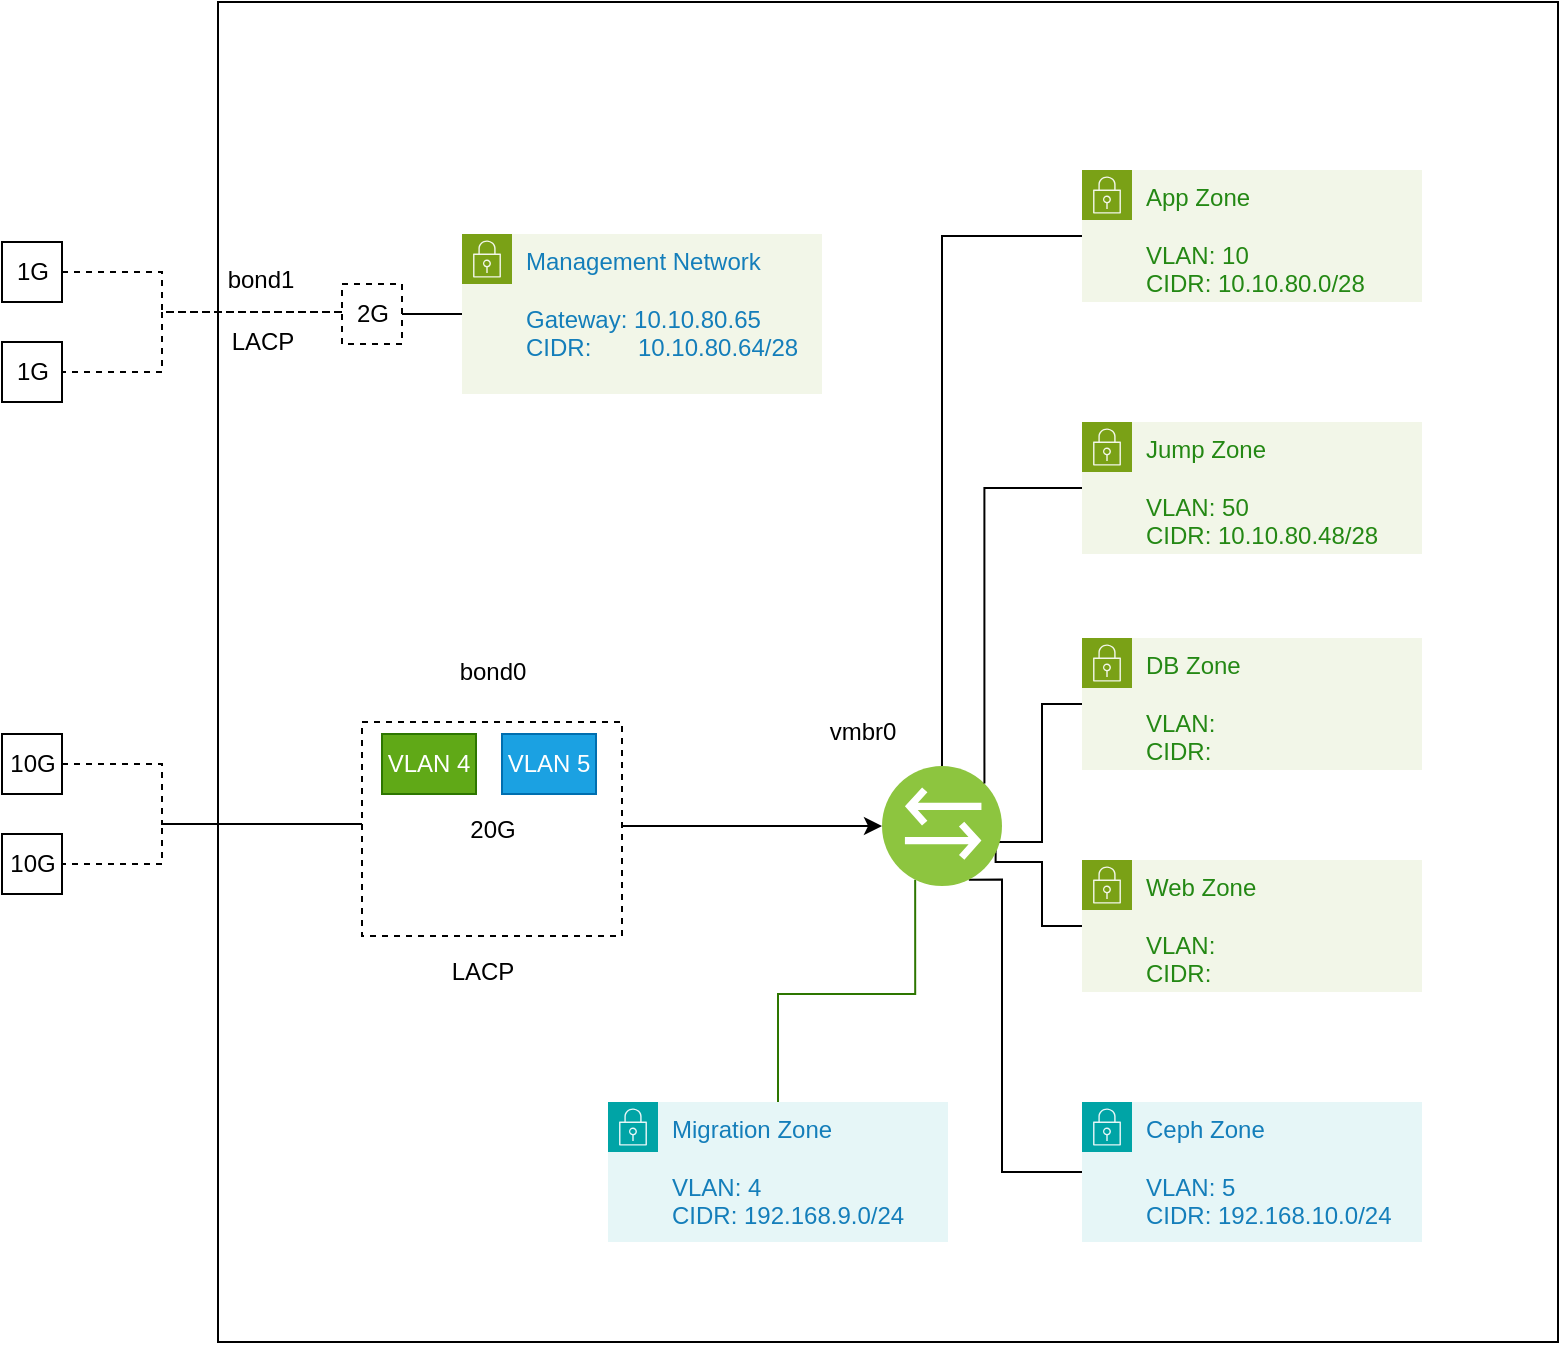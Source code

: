 <mxfile version="24.2.7" type="github">
  <diagram name="Page-1" id="80d4a630-b321-0f5e-ff81-c5a36ef4752d">
    <mxGraphModel dx="1434" dy="1604" grid="1" gridSize="10" guides="1" tooltips="1" connect="1" arrows="1" fold="1" page="1" pageScale="1" pageWidth="1100" pageHeight="850" background="none" math="0" shadow="0">
      <root>
        <mxCell id="0" />
        <mxCell id="1" parent="0" />
        <mxCell id="LD-7RtxD3FYHEbXTmWOS-74" value="" style="group" vertex="1" connectable="0" parent="1">
          <mxGeometry x="90" y="-70" width="778" height="670" as="geometry" />
        </mxCell>
        <mxCell id="LD-7RtxD3FYHEbXTmWOS-67" style="edgeStyle=orthogonalEdgeStyle;rounded=0;orthogonalLoop=1;jettySize=auto;html=1;entryX=1;entryY=0.75;entryDx=0;entryDy=0;endArrow=none;endFill=0;" edge="1" parent="LD-7RtxD3FYHEbXTmWOS-74" source="LD-7RtxD3FYHEbXTmWOS-61" target="LD-7RtxD3FYHEbXTmWOS-56">
          <mxGeometry relative="1" as="geometry">
            <Array as="points">
              <mxPoint x="520" y="462" />
              <mxPoint x="520" y="430" />
              <mxPoint x="497" y="430" />
            </Array>
          </mxGeometry>
        </mxCell>
        <mxCell id="LD-7RtxD3FYHEbXTmWOS-66" style="edgeStyle=orthogonalEdgeStyle;rounded=0;orthogonalLoop=1;jettySize=auto;html=1;entryX=1;entryY=0.75;entryDx=0;entryDy=0;endArrow=none;endFill=0;" edge="1" parent="LD-7RtxD3FYHEbXTmWOS-74" source="LD-7RtxD3FYHEbXTmWOS-60" target="LD-7RtxD3FYHEbXTmWOS-56">
          <mxGeometry relative="1" as="geometry">
            <Array as="points">
              <mxPoint x="520" y="351" />
              <mxPoint x="520" y="420" />
              <mxPoint x="497" y="420" />
            </Array>
          </mxGeometry>
        </mxCell>
        <mxCell id="LD-7RtxD3FYHEbXTmWOS-4" value="" style="whiteSpace=wrap;html=1;fillColor=none;" vertex="1" parent="LD-7RtxD3FYHEbXTmWOS-74">
          <mxGeometry x="108" width="670" height="670" as="geometry" />
        </mxCell>
        <mxCell id="LD-7RtxD3FYHEbXTmWOS-20" style="edgeStyle=orthogonalEdgeStyle;rounded=0;orthogonalLoop=1;jettySize=auto;html=1;entryX=0;entryY=0.5;entryDx=0;entryDy=0;endArrow=none;endFill=0;dashed=1;" edge="1" parent="LD-7RtxD3FYHEbXTmWOS-74" source="LD-7RtxD3FYHEbXTmWOS-11" target="LD-7RtxD3FYHEbXTmWOS-19">
          <mxGeometry relative="1" as="geometry">
            <Array as="points">
              <mxPoint x="80" y="135" />
              <mxPoint x="80" y="155" />
            </Array>
          </mxGeometry>
        </mxCell>
        <mxCell id="LD-7RtxD3FYHEbXTmWOS-11" value="1G" style="html=1;rounded=0;" vertex="1" parent="LD-7RtxD3FYHEbXTmWOS-74">
          <mxGeometry y="120" width="30" height="30" as="geometry" />
        </mxCell>
        <mxCell id="LD-7RtxD3FYHEbXTmWOS-14" value="1G" style="html=1;rounded=0;" vertex="1" parent="LD-7RtxD3FYHEbXTmWOS-74">
          <mxGeometry y="170" width="30" height="30" as="geometry" />
        </mxCell>
        <mxCell id="LD-7RtxD3FYHEbXTmWOS-22" style="edgeStyle=orthogonalEdgeStyle;rounded=0;orthogonalLoop=1;jettySize=auto;html=1;entryX=1;entryY=0.5;entryDx=0;entryDy=0;endArrow=none;endFill=0;dashed=1;" edge="1" parent="LD-7RtxD3FYHEbXTmWOS-74" source="LD-7RtxD3FYHEbXTmWOS-19" target="LD-7RtxD3FYHEbXTmWOS-14">
          <mxGeometry relative="1" as="geometry">
            <Array as="points">
              <mxPoint x="80" y="155" />
              <mxPoint x="80" y="185" />
            </Array>
          </mxGeometry>
        </mxCell>
        <mxCell id="LD-7RtxD3FYHEbXTmWOS-19" value="2G" style="html=1;rounded=0;dashed=1;" vertex="1" parent="LD-7RtxD3FYHEbXTmWOS-74">
          <mxGeometry x="170" y="141" width="30" height="30" as="geometry" />
        </mxCell>
        <mxCell id="LD-7RtxD3FYHEbXTmWOS-33" style="edgeStyle=orthogonalEdgeStyle;rounded=0;orthogonalLoop=1;jettySize=auto;html=1;entryX=0;entryY=0.5;entryDx=0;entryDy=0;endArrow=none;endFill=0;dashed=1;" edge="1" source="LD-7RtxD3FYHEbXTmWOS-34" target="LD-7RtxD3FYHEbXTmWOS-37" parent="LD-7RtxD3FYHEbXTmWOS-74">
          <mxGeometry relative="1" as="geometry">
            <Array as="points">
              <mxPoint x="80" y="381" />
              <mxPoint x="80" y="411" />
            </Array>
          </mxGeometry>
        </mxCell>
        <mxCell id="LD-7RtxD3FYHEbXTmWOS-34" value="10G" style="html=1;rounded=0;" vertex="1" parent="LD-7RtxD3FYHEbXTmWOS-74">
          <mxGeometry y="366" width="30" height="30" as="geometry" />
        </mxCell>
        <mxCell id="LD-7RtxD3FYHEbXTmWOS-35" value="10G" style="html=1;rounded=0;" vertex="1" parent="LD-7RtxD3FYHEbXTmWOS-74">
          <mxGeometry y="416" width="30" height="30" as="geometry" />
        </mxCell>
        <mxCell id="LD-7RtxD3FYHEbXTmWOS-36" style="edgeStyle=orthogonalEdgeStyle;rounded=0;orthogonalLoop=1;jettySize=auto;html=1;entryX=1;entryY=0.5;entryDx=0;entryDy=0;endArrow=none;endFill=0;dashed=1;" edge="1" source="LD-7RtxD3FYHEbXTmWOS-37" target="LD-7RtxD3FYHEbXTmWOS-35" parent="LD-7RtxD3FYHEbXTmWOS-74">
          <mxGeometry relative="1" as="geometry">
            <Array as="points">
              <mxPoint x="80" y="411" />
              <mxPoint x="80" y="431" />
            </Array>
          </mxGeometry>
        </mxCell>
        <mxCell id="LD-7RtxD3FYHEbXTmWOS-57" style="edgeStyle=orthogonalEdgeStyle;rounded=0;orthogonalLoop=1;jettySize=auto;html=1;entryX=0;entryY=0.5;entryDx=0;entryDy=0;" edge="1" parent="LD-7RtxD3FYHEbXTmWOS-74" source="LD-7RtxD3FYHEbXTmWOS-37" target="LD-7RtxD3FYHEbXTmWOS-56">
          <mxGeometry relative="1" as="geometry">
            <Array as="points">
              <mxPoint x="440" y="412" />
            </Array>
          </mxGeometry>
        </mxCell>
        <mxCell id="LD-7RtxD3FYHEbXTmWOS-37" value="20G" style="html=1;rounded=0;dashed=1;" vertex="1" parent="LD-7RtxD3FYHEbXTmWOS-74">
          <mxGeometry x="180" y="360" width="130" height="107" as="geometry" />
        </mxCell>
        <mxCell id="LD-7RtxD3FYHEbXTmWOS-38" value="bond0" style="text;html=1;align=center;verticalAlign=middle;resizable=0;points=[];autosize=1;strokeColor=none;fillColor=none;" vertex="1" parent="LD-7RtxD3FYHEbXTmWOS-74">
          <mxGeometry x="215" y="320" width="60" height="30" as="geometry" />
        </mxCell>
        <mxCell id="LD-7RtxD3FYHEbXTmWOS-39" value="bond1" style="text;html=1;align=center;verticalAlign=middle;resizable=0;points=[];autosize=1;strokeColor=none;fillColor=none;" vertex="1" parent="LD-7RtxD3FYHEbXTmWOS-74">
          <mxGeometry x="99" y="124" width="60" height="30" as="geometry" />
        </mxCell>
        <mxCell id="LD-7RtxD3FYHEbXTmWOS-42" value="LACP" style="text;html=1;align=center;verticalAlign=middle;resizable=0;points=[];autosize=1;strokeColor=none;fillColor=none;" vertex="1" parent="LD-7RtxD3FYHEbXTmWOS-74">
          <mxGeometry x="215" y="470" width="50" height="30" as="geometry" />
        </mxCell>
        <mxCell id="LD-7RtxD3FYHEbXTmWOS-43" value="LACP" style="text;html=1;align=center;verticalAlign=middle;resizable=0;points=[];autosize=1;strokeColor=none;fillColor=none;" vertex="1" parent="LD-7RtxD3FYHEbXTmWOS-74">
          <mxGeometry x="105" y="155" width="50" height="30" as="geometry" />
        </mxCell>
        <mxCell id="LD-7RtxD3FYHEbXTmWOS-50" style="edgeStyle=orthogonalEdgeStyle;rounded=0;orthogonalLoop=1;jettySize=auto;html=1;entryX=1;entryY=0.5;entryDx=0;entryDy=0;endArrow=none;endFill=0;" edge="1" parent="LD-7RtxD3FYHEbXTmWOS-74" source="LD-7RtxD3FYHEbXTmWOS-49" target="LD-7RtxD3FYHEbXTmWOS-19">
          <mxGeometry relative="1" as="geometry" />
        </mxCell>
        <mxCell id="LD-7RtxD3FYHEbXTmWOS-49" value="&lt;span style=&quot;color: rgb(20, 126, 186);&quot;&gt;Management Network&amp;nbsp;&lt;/span&gt;&lt;div style=&quot;color: rgb(20, 126, 186);&quot;&gt;&lt;br&gt;&lt;/div&gt;&lt;div style=&quot;color: rgb(20, 126, 186);&quot;&gt;Gateway: 10.10.80.65&lt;/div&gt;&lt;div style=&quot;color: rgb(20, 126, 186);&quot;&gt;CIDR:&amp;nbsp; &amp;nbsp; &amp;nbsp; &amp;nbsp;10.10.80.64/28&lt;/div&gt;" style="points=[[0,0],[0.25,0],[0.5,0],[0.75,0],[1,0],[1,0.25],[1,0.5],[1,0.75],[1,1],[0.75,1],[0.5,1],[0.25,1],[0,1],[0,0.75],[0,0.5],[0,0.25]];outlineConnect=0;gradientColor=none;html=1;whiteSpace=wrap;fontSize=12;fontStyle=0;container=1;pointerEvents=0;collapsible=0;recursiveResize=0;shape=mxgraph.aws4.group;grIcon=mxgraph.aws4.group_security_group;grStroke=0;strokeColor=#7AA116;fillColor=#F2F6E8;verticalAlign=top;align=left;spacingLeft=30;fontColor=#248814;dashed=0;" vertex="1" parent="LD-7RtxD3FYHEbXTmWOS-74">
          <mxGeometry x="230" y="116" width="180" height="80" as="geometry" />
        </mxCell>
        <mxCell id="LD-7RtxD3FYHEbXTmWOS-72" style="edgeStyle=orthogonalEdgeStyle;rounded=0;orthogonalLoop=1;jettySize=auto;html=1;entryX=0.25;entryY=1;entryDx=0;entryDy=0;endArrow=none;endFill=0;fillColor=#60a917;strokeColor=#2D7600;" edge="1" parent="LD-7RtxD3FYHEbXTmWOS-74" source="LD-7RtxD3FYHEbXTmWOS-51" target="LD-7RtxD3FYHEbXTmWOS-56">
          <mxGeometry relative="1" as="geometry" />
        </mxCell>
        <mxCell id="LD-7RtxD3FYHEbXTmWOS-51" value="Migration Zone&lt;div&gt;&lt;br&gt;&lt;div&gt;VLAN: 4&lt;/div&gt;&lt;div&gt;CIDR:&amp;nbsp;192.168.9.0/24&lt;/div&gt;&lt;/div&gt;" style="points=[[0,0],[0.25,0],[0.5,0],[0.75,0],[1,0],[1,0.25],[1,0.5],[1,0.75],[1,1],[0.75,1],[0.5,1],[0.25,1],[0,1],[0,0.75],[0,0.5],[0,0.25]];outlineConnect=0;gradientColor=none;html=1;whiteSpace=wrap;fontSize=12;fontStyle=0;container=1;pointerEvents=0;collapsible=0;recursiveResize=0;shape=mxgraph.aws4.group;grIcon=mxgraph.aws4.group_security_group;grStroke=0;strokeColor=#00A4A6;fillColor=#E6F6F7;verticalAlign=top;align=left;spacingLeft=30;fontColor=#147EBA;dashed=0;" vertex="1" parent="LD-7RtxD3FYHEbXTmWOS-74">
          <mxGeometry x="303" y="550" width="170" height="70" as="geometry" />
        </mxCell>
        <mxCell id="LD-7RtxD3FYHEbXTmWOS-73" style="edgeStyle=orthogonalEdgeStyle;rounded=0;orthogonalLoop=1;jettySize=auto;html=1;entryX=0.75;entryY=1;entryDx=0;entryDy=0;endArrow=none;endFill=0;" edge="1" parent="LD-7RtxD3FYHEbXTmWOS-74" source="LD-7RtxD3FYHEbXTmWOS-52" target="LD-7RtxD3FYHEbXTmWOS-56">
          <mxGeometry relative="1" as="geometry">
            <Array as="points">
              <mxPoint x="500" y="585" />
              <mxPoint x="500" y="439" />
            </Array>
          </mxGeometry>
        </mxCell>
        <mxCell id="LD-7RtxD3FYHEbXTmWOS-52" value="Ceph Zone&lt;div&gt;&lt;br&gt;&lt;div&gt;VLAN: 5&lt;/div&gt;&lt;div&gt;CIDR:&amp;nbsp;192.168.10.0/24&lt;/div&gt;&lt;/div&gt;" style="points=[[0,0],[0.25,0],[0.5,0],[0.75,0],[1,0],[1,0.25],[1,0.5],[1,0.75],[1,1],[0.75,1],[0.5,1],[0.25,1],[0,1],[0,0.75],[0,0.5],[0,0.25]];outlineConnect=0;gradientColor=none;html=1;whiteSpace=wrap;fontSize=12;fontStyle=0;container=1;pointerEvents=0;collapsible=0;recursiveResize=0;shape=mxgraph.aws4.group;grIcon=mxgraph.aws4.group_security_group;grStroke=0;strokeColor=#00A4A6;fillColor=#E6F6F7;verticalAlign=top;align=left;spacingLeft=30;fontColor=#147EBA;dashed=0;" vertex="1" parent="LD-7RtxD3FYHEbXTmWOS-74">
          <mxGeometry x="540" y="550" width="170" height="70" as="geometry" />
        </mxCell>
        <mxCell id="LD-7RtxD3FYHEbXTmWOS-56" value="" style="image;aspect=fixed;perimeter=ellipsePerimeter;html=1;align=center;shadow=0;dashed=0;fontColor=#4277BB;labelBackgroundColor=default;fontSize=12;spacingTop=3;image=img/lib/ibm/vpc/Bridge.svg;" vertex="1" parent="LD-7RtxD3FYHEbXTmWOS-74">
          <mxGeometry x="440" y="382" width="60" height="60" as="geometry" />
        </mxCell>
        <mxCell id="LD-7RtxD3FYHEbXTmWOS-63" style="edgeStyle=orthogonalEdgeStyle;rounded=0;orthogonalLoop=1;jettySize=auto;html=1;entryX=0.5;entryY=0;entryDx=0;entryDy=0;endArrow=none;endFill=0;" edge="1" parent="LD-7RtxD3FYHEbXTmWOS-74" source="LD-7RtxD3FYHEbXTmWOS-58" target="LD-7RtxD3FYHEbXTmWOS-56">
          <mxGeometry relative="1" as="geometry" />
        </mxCell>
        <mxCell id="LD-7RtxD3FYHEbXTmWOS-58" value="App Zone&lt;div&gt;&lt;br&gt;&lt;/div&gt;&lt;div&gt;VLAN: 10&amp;nbsp;&lt;/div&gt;&lt;div&gt;CIDR: 10.10.80.0/28&lt;/div&gt;" style="points=[[0,0],[0.25,0],[0.5,0],[0.75,0],[1,0],[1,0.25],[1,0.5],[1,0.75],[1,1],[0.75,1],[0.5,1],[0.25,1],[0,1],[0,0.75],[0,0.5],[0,0.25]];outlineConnect=0;gradientColor=none;html=1;whiteSpace=wrap;fontSize=12;fontStyle=0;container=1;pointerEvents=0;collapsible=0;recursiveResize=0;shape=mxgraph.aws4.group;grIcon=mxgraph.aws4.group_security_group;grStroke=0;strokeColor=#7AA116;fillColor=#F2F6E8;verticalAlign=top;align=left;spacingLeft=30;fontColor=#248814;dashed=0;" vertex="1" parent="LD-7RtxD3FYHEbXTmWOS-74">
          <mxGeometry x="540" y="84" width="170" height="66" as="geometry" />
        </mxCell>
        <mxCell id="LD-7RtxD3FYHEbXTmWOS-65" style="edgeStyle=orthogonalEdgeStyle;rounded=0;orthogonalLoop=1;jettySize=auto;html=1;entryX=1;entryY=0;entryDx=0;entryDy=0;endArrow=none;endFill=0;" edge="1" parent="LD-7RtxD3FYHEbXTmWOS-74" source="LD-7RtxD3FYHEbXTmWOS-59" target="LD-7RtxD3FYHEbXTmWOS-56">
          <mxGeometry relative="1" as="geometry" />
        </mxCell>
        <mxCell id="LD-7RtxD3FYHEbXTmWOS-59" value="Jump Zone&lt;div&gt;&lt;br&gt;&lt;/div&gt;&lt;div&gt;VLAN: 50&lt;/div&gt;&lt;div&gt;CIDR: 10.10.80.48/28&lt;/div&gt;" style="points=[[0,0],[0.25,0],[0.5,0],[0.75,0],[1,0],[1,0.25],[1,0.5],[1,0.75],[1,1],[0.75,1],[0.5,1],[0.25,1],[0,1],[0,0.75],[0,0.5],[0,0.25]];outlineConnect=0;gradientColor=none;html=1;whiteSpace=wrap;fontSize=12;fontStyle=0;container=1;pointerEvents=0;collapsible=0;recursiveResize=0;shape=mxgraph.aws4.group;grIcon=mxgraph.aws4.group_security_group;grStroke=0;strokeColor=#7AA116;fillColor=#F2F6E8;verticalAlign=top;align=left;spacingLeft=30;fontColor=#248814;dashed=0;" vertex="1" parent="LD-7RtxD3FYHEbXTmWOS-74">
          <mxGeometry x="540" y="210" width="170" height="66" as="geometry" />
        </mxCell>
        <mxCell id="LD-7RtxD3FYHEbXTmWOS-60" value="DB Zone&lt;div&gt;&lt;br&gt;&lt;/div&gt;&lt;div&gt;VLAN:&amp;nbsp;&lt;/div&gt;&lt;div&gt;CIDR:&amp;nbsp;&lt;/div&gt;" style="points=[[0,0],[0.25,0],[0.5,0],[0.75,0],[1,0],[1,0.25],[1,0.5],[1,0.75],[1,1],[0.75,1],[0.5,1],[0.25,1],[0,1],[0,0.75],[0,0.5],[0,0.25]];outlineConnect=0;gradientColor=none;html=1;whiteSpace=wrap;fontSize=12;fontStyle=0;container=1;pointerEvents=0;collapsible=0;recursiveResize=0;shape=mxgraph.aws4.group;grIcon=mxgraph.aws4.group_security_group;grStroke=0;strokeColor=#7AA116;fillColor=#F2F6E8;verticalAlign=top;align=left;spacingLeft=30;fontColor=#248814;dashed=0;" vertex="1" parent="LD-7RtxD3FYHEbXTmWOS-74">
          <mxGeometry x="540" y="318" width="170" height="66" as="geometry" />
        </mxCell>
        <mxCell id="LD-7RtxD3FYHEbXTmWOS-61" value="Web Zone&lt;div&gt;&lt;br&gt;&lt;/div&gt;&lt;div&gt;VLAN:&amp;nbsp;&lt;/div&gt;&lt;div&gt;CIDR:&amp;nbsp;&lt;/div&gt;" style="points=[[0,0],[0.25,0],[0.5,0],[0.75,0],[1,0],[1,0.25],[1,0.5],[1,0.75],[1,1],[0.75,1],[0.5,1],[0.25,1],[0,1],[0,0.75],[0,0.5],[0,0.25]];outlineConnect=0;gradientColor=none;html=1;whiteSpace=wrap;fontSize=12;fontStyle=0;container=1;pointerEvents=0;collapsible=0;recursiveResize=0;shape=mxgraph.aws4.group;grIcon=mxgraph.aws4.group_security_group;grStroke=0;strokeColor=#7AA116;fillColor=#F2F6E8;verticalAlign=top;align=left;spacingLeft=30;fontColor=#248814;dashed=0;" vertex="1" parent="LD-7RtxD3FYHEbXTmWOS-74">
          <mxGeometry x="540" y="429" width="170" height="66" as="geometry" />
        </mxCell>
        <mxCell id="LD-7RtxD3FYHEbXTmWOS-68" value="vmbr0" style="text;html=1;align=center;verticalAlign=middle;resizable=0;points=[];autosize=1;strokeColor=none;fillColor=none;" vertex="1" parent="LD-7RtxD3FYHEbXTmWOS-74">
          <mxGeometry x="400" y="350" width="60" height="30" as="geometry" />
        </mxCell>
        <mxCell id="LD-7RtxD3FYHEbXTmWOS-70" value="VLAN 4" style="rounded=0;whiteSpace=wrap;html=1;fillColor=#60a917;strokeColor=#2D7600;fontColor=#ffffff;" vertex="1" parent="LD-7RtxD3FYHEbXTmWOS-74">
          <mxGeometry x="190" y="366" width="47" height="30" as="geometry" />
        </mxCell>
        <mxCell id="LD-7RtxD3FYHEbXTmWOS-71" value="VLAN 5" style="rounded=0;whiteSpace=wrap;html=1;fillColor=#1ba1e2;strokeColor=#006EAF;fontColor=#ffffff;" vertex="1" parent="LD-7RtxD3FYHEbXTmWOS-74">
          <mxGeometry x="250" y="366" width="47" height="30" as="geometry" />
        </mxCell>
      </root>
    </mxGraphModel>
  </diagram>
</mxfile>
